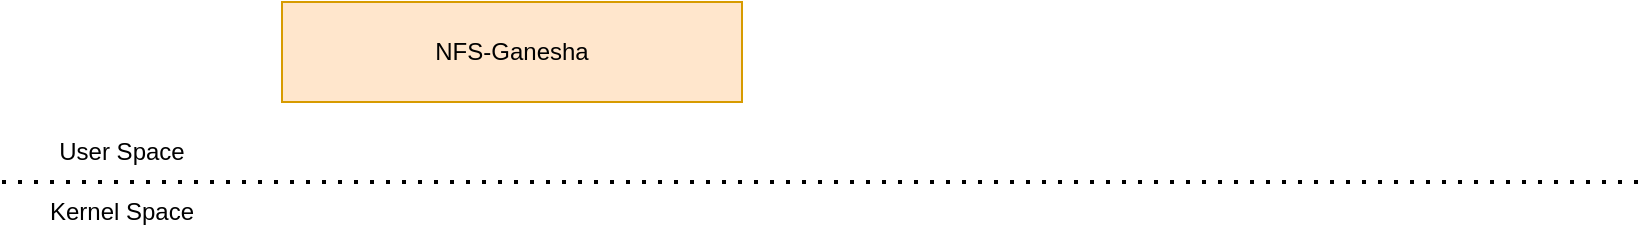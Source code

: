 <mxfile version="21.6.8" type="github">
  <diagram name="第 1 页" id="kdIiS6_U7JXtLud_beaQ">
    <mxGraphModel dx="1821" dy="581" grid="1" gridSize="10" guides="1" tooltips="1" connect="1" arrows="1" fold="1" page="1" pageScale="1" pageWidth="827" pageHeight="1169" math="0" shadow="0">
      <root>
        <mxCell id="0" />
        <mxCell id="1" parent="0" />
        <mxCell id="ebLAQd5RLH5qpasc0JJK-2" value="" style="endArrow=none;dashed=1;html=1;dashPattern=1 3;strokeWidth=2;rounded=0;" edge="1" parent="1">
          <mxGeometry width="50" height="50" relative="1" as="geometry">
            <mxPoint y="360" as="sourcePoint" />
            <mxPoint x="820" y="360" as="targetPoint" />
          </mxGeometry>
        </mxCell>
        <mxCell id="ebLAQd5RLH5qpasc0JJK-3" value="User Space" style="text;html=1;strokeColor=none;fillColor=none;align=center;verticalAlign=middle;whiteSpace=wrap;rounded=0;" vertex="1" parent="1">
          <mxGeometry y="330" width="120" height="30" as="geometry" />
        </mxCell>
        <mxCell id="ebLAQd5RLH5qpasc0JJK-4" value="Kernel Space" style="text;html=1;strokeColor=none;fillColor=none;align=center;verticalAlign=middle;whiteSpace=wrap;rounded=0;" vertex="1" parent="1">
          <mxGeometry y="360" width="120" height="30" as="geometry" />
        </mxCell>
        <mxCell id="ebLAQd5RLH5qpasc0JJK-5" value="NFS-Ganesha" style="rounded=0;whiteSpace=wrap;html=1;fillColor=#ffe6cc;strokeColor=#d79b00;" vertex="1" parent="1">
          <mxGeometry x="140" y="270" width="230" height="50" as="geometry" />
        </mxCell>
      </root>
    </mxGraphModel>
  </diagram>
</mxfile>
